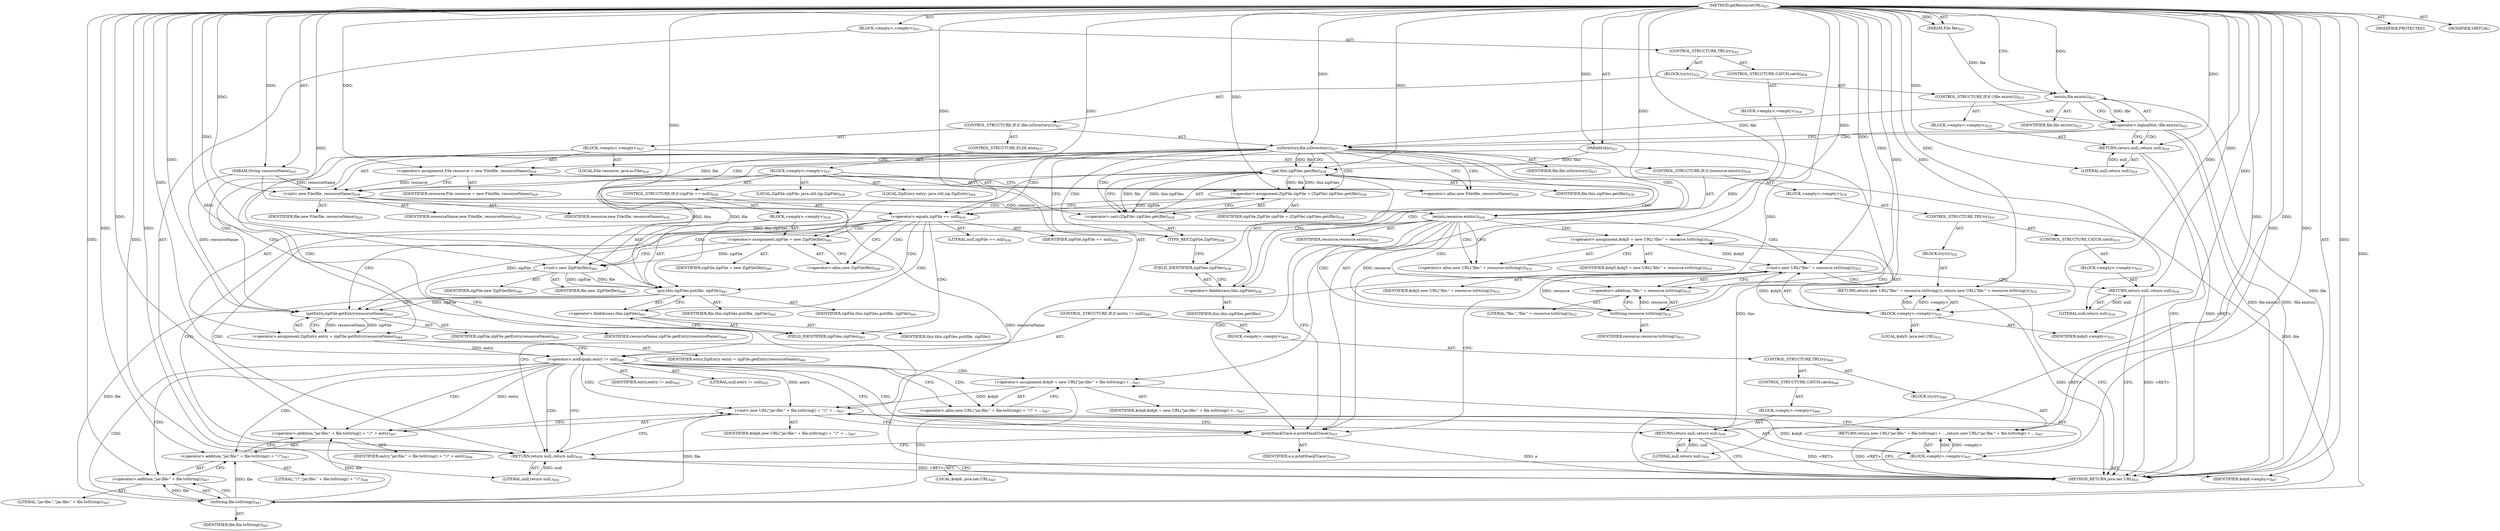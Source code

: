 digraph "getResourceURL" {  
"111669149728" [label = <(METHOD,getResourceURL)<SUB>921</SUB>> ]
"115964117067" [label = <(PARAM,this)<SUB>921</SUB>> ]
"115964117068" [label = <(PARAM,File file)<SUB>921</SUB>> ]
"115964117069" [label = <(PARAM,String resourceName)<SUB>921</SUB>> ]
"25769803872" [label = <(BLOCK,&lt;empty&gt;,&lt;empty&gt;)<SUB>921</SUB>> ]
"47244640317" [label = <(CONTROL_STRUCTURE,TRY,try)<SUB>922</SUB>> ]
"25769803873" [label = <(BLOCK,try,try)<SUB>922</SUB>> ]
"47244640318" [label = <(CONTROL_STRUCTURE,IF,if (!file.exists()))<SUB>923</SUB>> ]
"30064771505" [label = <(&lt;operator&gt;.logicalNot,!file.exists())<SUB>923</SUB>> ]
"30064771506" [label = <(exists,file.exists())<SUB>923</SUB>> ]
"68719477120" [label = <(IDENTIFIER,file,file.exists())<SUB>923</SUB>> ]
"25769803874" [label = <(BLOCK,&lt;empty&gt;,&lt;empty&gt;)<SUB>923</SUB>> ]
"146028888080" [label = <(RETURN,return null;,return null;)<SUB>924</SUB>> ]
"90194313316" [label = <(LITERAL,null,return null;)<SUB>924</SUB>> ]
"47244640319" [label = <(CONTROL_STRUCTURE,IF,if (file.isDirectory()))<SUB>927</SUB>> ]
"30064771507" [label = <(isDirectory,file.isDirectory())<SUB>927</SUB>> ]
"68719477121" [label = <(IDENTIFIER,file,file.isDirectory())<SUB>927</SUB>> ]
"25769803875" [label = <(BLOCK,&lt;empty&gt;,&lt;empty&gt;)<SUB>927</SUB>> ]
"94489280547" [label = <(LOCAL,File resource: java.io.File)<SUB>928</SUB>> ]
"30064771508" [label = <(&lt;operator&gt;.assignment,File resource = new File(file, resourceName))<SUB>928</SUB>> ]
"68719477122" [label = <(IDENTIFIER,resource,File resource = new File(file, resourceName))<SUB>928</SUB>> ]
"30064771509" [label = <(&lt;operator&gt;.alloc,new File(file, resourceName))<SUB>928</SUB>> ]
"30064771510" [label = <(&lt;init&gt;,new File(file, resourceName))<SUB>928</SUB>> ]
"68719477123" [label = <(IDENTIFIER,resource,new File(file, resourceName))<SUB>928</SUB>> ]
"68719477124" [label = <(IDENTIFIER,file,new File(file, resourceName))<SUB>928</SUB>> ]
"68719477125" [label = <(IDENTIFIER,resourceName,new File(file, resourceName))<SUB>928</SUB>> ]
"47244640320" [label = <(CONTROL_STRUCTURE,IF,if (resource.exists()))<SUB>930</SUB>> ]
"30064771511" [label = <(exists,resource.exists())<SUB>930</SUB>> ]
"68719477126" [label = <(IDENTIFIER,resource,resource.exists())<SUB>930</SUB>> ]
"25769803876" [label = <(BLOCK,&lt;empty&gt;,&lt;empty&gt;)<SUB>930</SUB>> ]
"47244640321" [label = <(CONTROL_STRUCTURE,TRY,try)<SUB>931</SUB>> ]
"25769803877" [label = <(BLOCK,try,try)<SUB>931</SUB>> ]
"146028888081" [label = <(RETURN,return new URL(&quot;file:&quot; + resource.toString());,return new URL(&quot;file:&quot; + resource.toString());)<SUB>932</SUB>> ]
"25769803878" [label = <(BLOCK,&lt;empty&gt;,&lt;empty&gt;)<SUB>932</SUB>> ]
"94489280548" [label = <(LOCAL,$obj5: java.net.URL)<SUB>932</SUB>> ]
"30064771512" [label = <(&lt;operator&gt;.assignment,$obj5 = new URL(&quot;file:&quot; + resource.toString()))<SUB>932</SUB>> ]
"68719477127" [label = <(IDENTIFIER,$obj5,$obj5 = new URL(&quot;file:&quot; + resource.toString()))<SUB>932</SUB>> ]
"30064771513" [label = <(&lt;operator&gt;.alloc,new URL(&quot;file:&quot; + resource.toString()))<SUB>932</SUB>> ]
"30064771514" [label = <(&lt;init&gt;,new URL(&quot;file:&quot; + resource.toString()))<SUB>932</SUB>> ]
"68719477128" [label = <(IDENTIFIER,$obj5,new URL(&quot;file:&quot; + resource.toString()))<SUB>932</SUB>> ]
"30064771515" [label = <(&lt;operator&gt;.addition,&quot;file:&quot; + resource.toString())<SUB>932</SUB>> ]
"90194313317" [label = <(LITERAL,&quot;file:&quot;,&quot;file:&quot; + resource.toString())<SUB>932</SUB>> ]
"30064771516" [label = <(toString,resource.toString())<SUB>932</SUB>> ]
"68719477129" [label = <(IDENTIFIER,resource,resource.toString())<SUB>932</SUB>> ]
"68719477130" [label = <(IDENTIFIER,$obj5,&lt;empty&gt;)<SUB>932</SUB>> ]
"47244640322" [label = <(CONTROL_STRUCTURE,CATCH,catch)<SUB>933</SUB>> ]
"25769803879" [label = <(BLOCK,&lt;empty&gt;,&lt;empty&gt;)<SUB>933</SUB>> ]
"146028888082" [label = <(RETURN,return null;,return null;)<SUB>934</SUB>> ]
"90194313318" [label = <(LITERAL,null,return null;)<SUB>934</SUB>> ]
"47244640323" [label = <(CONTROL_STRUCTURE,ELSE,else)<SUB>937</SUB>> ]
"25769803880" [label = <(BLOCK,&lt;empty&gt;,&lt;empty&gt;)<SUB>937</SUB>> ]
"94489280549" [label = <(LOCAL,ZipFile zipFile: java.util.zip.ZipFile)<SUB>938</SUB>> ]
"30064771517" [label = <(&lt;operator&gt;.assignment,ZipFile zipFile = (ZipFile) zipFiles.get(file))<SUB>938</SUB>> ]
"68719477131" [label = <(IDENTIFIER,zipFile,ZipFile zipFile = (ZipFile) zipFiles.get(file))<SUB>938</SUB>> ]
"30064771518" [label = <(&lt;operator&gt;.cast,(ZipFile) zipFiles.get(file))<SUB>938</SUB>> ]
"180388626440" [label = <(TYPE_REF,ZipFile,ZipFile)<SUB>938</SUB>> ]
"30064771519" [label = <(get,this.zipFiles.get(file))<SUB>938</SUB>> ]
"30064771520" [label = <(&lt;operator&gt;.fieldAccess,this.zipFiles)<SUB>938</SUB>> ]
"68719477132" [label = <(IDENTIFIER,this,this.zipFiles.get(file))> ]
"55834574954" [label = <(FIELD_IDENTIFIER,zipFiles,zipFiles)<SUB>938</SUB>> ]
"68719477133" [label = <(IDENTIFIER,file,this.zipFiles.get(file))<SUB>938</SUB>> ]
"47244640324" [label = <(CONTROL_STRUCTURE,IF,if (zipFile == null))<SUB>939</SUB>> ]
"30064771521" [label = <(&lt;operator&gt;.equals,zipFile == null)<SUB>939</SUB>> ]
"68719477134" [label = <(IDENTIFIER,zipFile,zipFile == null)<SUB>939</SUB>> ]
"90194313319" [label = <(LITERAL,null,zipFile == null)<SUB>939</SUB>> ]
"25769803881" [label = <(BLOCK,&lt;empty&gt;,&lt;empty&gt;)<SUB>939</SUB>> ]
"30064771522" [label = <(&lt;operator&gt;.assignment,zipFile = new ZipFile(file))<SUB>940</SUB>> ]
"68719477135" [label = <(IDENTIFIER,zipFile,zipFile = new ZipFile(file))<SUB>940</SUB>> ]
"30064771523" [label = <(&lt;operator&gt;.alloc,new ZipFile(file))<SUB>940</SUB>> ]
"30064771524" [label = <(&lt;init&gt;,new ZipFile(file))<SUB>940</SUB>> ]
"68719477136" [label = <(IDENTIFIER,zipFile,new ZipFile(file))<SUB>940</SUB>> ]
"68719477137" [label = <(IDENTIFIER,file,new ZipFile(file))<SUB>940</SUB>> ]
"30064771525" [label = <(put,this.zipFiles.put(file, zipFile))<SUB>941</SUB>> ]
"30064771526" [label = <(&lt;operator&gt;.fieldAccess,this.zipFiles)<SUB>941</SUB>> ]
"68719477138" [label = <(IDENTIFIER,this,this.zipFiles.put(file, zipFile))> ]
"55834574955" [label = <(FIELD_IDENTIFIER,zipFiles,zipFiles)<SUB>941</SUB>> ]
"68719477139" [label = <(IDENTIFIER,file,this.zipFiles.put(file, zipFile))<SUB>941</SUB>> ]
"68719477140" [label = <(IDENTIFIER,zipFile,this.zipFiles.put(file, zipFile))<SUB>941</SUB>> ]
"94489280550" [label = <(LOCAL,ZipEntry entry: java.util.zip.ZipEntry)<SUB>944</SUB>> ]
"30064771527" [label = <(&lt;operator&gt;.assignment,ZipEntry entry = zipFile.getEntry(resourceName))<SUB>944</SUB>> ]
"68719477141" [label = <(IDENTIFIER,entry,ZipEntry entry = zipFile.getEntry(resourceName))<SUB>944</SUB>> ]
"30064771528" [label = <(getEntry,zipFile.getEntry(resourceName))<SUB>944</SUB>> ]
"68719477142" [label = <(IDENTIFIER,zipFile,zipFile.getEntry(resourceName))<SUB>944</SUB>> ]
"68719477143" [label = <(IDENTIFIER,resourceName,zipFile.getEntry(resourceName))<SUB>944</SUB>> ]
"47244640325" [label = <(CONTROL_STRUCTURE,IF,if (entry != null))<SUB>945</SUB>> ]
"30064771529" [label = <(&lt;operator&gt;.notEquals,entry != null)<SUB>945</SUB>> ]
"68719477144" [label = <(IDENTIFIER,entry,entry != null)<SUB>945</SUB>> ]
"90194313320" [label = <(LITERAL,null,entry != null)<SUB>945</SUB>> ]
"25769803882" [label = <(BLOCK,&lt;empty&gt;,&lt;empty&gt;)<SUB>945</SUB>> ]
"47244640326" [label = <(CONTROL_STRUCTURE,TRY,try)<SUB>946</SUB>> ]
"25769803883" [label = <(BLOCK,try,try)<SUB>946</SUB>> ]
"146028888083" [label = <(RETURN,return new URL(&quot;jar:file:&quot; + file.toString() + ...,return new URL(&quot;jar:file:&quot; + file.toString() + ...)<SUB>947</SUB>> ]
"25769803884" [label = <(BLOCK,&lt;empty&gt;,&lt;empty&gt;)<SUB>947</SUB>> ]
"94489280551" [label = <(LOCAL,$obj6: java.net.URL)<SUB>947</SUB>> ]
"30064771530" [label = <(&lt;operator&gt;.assignment,$obj6 = new URL(&quot;jar:file:&quot; + file.toString() +...)<SUB>947</SUB>> ]
"68719477145" [label = <(IDENTIFIER,$obj6,$obj6 = new URL(&quot;jar:file:&quot; + file.toString() +...)<SUB>947</SUB>> ]
"30064771531" [label = <(&lt;operator&gt;.alloc,new URL(&quot;jar:file:&quot; + file.toString() + &quot;!/&quot; + ...)<SUB>947</SUB>> ]
"30064771532" [label = <(&lt;init&gt;,new URL(&quot;jar:file:&quot; + file.toString() + &quot;!/&quot; + ...)<SUB>947</SUB>> ]
"68719477146" [label = <(IDENTIFIER,$obj6,new URL(&quot;jar:file:&quot; + file.toString() + &quot;!/&quot; + ...)<SUB>947</SUB>> ]
"30064771533" [label = <(&lt;operator&gt;.addition,&quot;jar:file:&quot; + file.toString() + &quot;!/&quot; + entry)<SUB>947</SUB>> ]
"30064771534" [label = <(&lt;operator&gt;.addition,&quot;jar:file:&quot; + file.toString() + &quot;!/&quot;)<SUB>947</SUB>> ]
"30064771535" [label = <(&lt;operator&gt;.addition,&quot;jar:file:&quot; + file.toString())<SUB>947</SUB>> ]
"90194313321" [label = <(LITERAL,&quot;jar:file:&quot;,&quot;jar:file:&quot; + file.toString())<SUB>947</SUB>> ]
"30064771536" [label = <(toString,file.toString())<SUB>947</SUB>> ]
"68719477147" [label = <(IDENTIFIER,file,file.toString())<SUB>947</SUB>> ]
"90194313322" [label = <(LITERAL,&quot;!/&quot;,&quot;jar:file:&quot; + file.toString() + &quot;!/&quot;)<SUB>948</SUB>> ]
"68719477148" [label = <(IDENTIFIER,entry,&quot;jar:file:&quot; + file.toString() + &quot;!/&quot; + entry)<SUB>948</SUB>> ]
"68719477149" [label = <(IDENTIFIER,$obj6,&lt;empty&gt;)<SUB>947</SUB>> ]
"47244640327" [label = <(CONTROL_STRUCTURE,CATCH,catch)<SUB>949</SUB>> ]
"25769803885" [label = <(BLOCK,&lt;empty&gt;,&lt;empty&gt;)<SUB>949</SUB>> ]
"146028888084" [label = <(RETURN,return null;,return null;)<SUB>950</SUB>> ]
"90194313323" [label = <(LITERAL,null,return null;)<SUB>950</SUB>> ]
"47244640328" [label = <(CONTROL_STRUCTURE,CATCH,catch)<SUB>954</SUB>> ]
"25769803886" [label = <(BLOCK,&lt;empty&gt;,&lt;empty&gt;)<SUB>954</SUB>> ]
"30064771537" [label = <(printStackTrace,e.printStackTrace())<SUB>955</SUB>> ]
"68719477150" [label = <(IDENTIFIER,e,e.printStackTrace())<SUB>955</SUB>> ]
"146028888085" [label = <(RETURN,return null;,return null;)<SUB>958</SUB>> ]
"90194313324" [label = <(LITERAL,null,return null;)<SUB>958</SUB>> ]
"133143986261" [label = <(MODIFIER,PROTECTED)> ]
"133143986262" [label = <(MODIFIER,VIRTUAL)> ]
"128849018912" [label = <(METHOD_RETURN,java.net.URL)<SUB>921</SUB>> ]
  "111669149728" -> "115964117067"  [ label = "AST: "] 
  "111669149728" -> "115964117068"  [ label = "AST: "] 
  "111669149728" -> "115964117069"  [ label = "AST: "] 
  "111669149728" -> "25769803872"  [ label = "AST: "] 
  "111669149728" -> "133143986261"  [ label = "AST: "] 
  "111669149728" -> "133143986262"  [ label = "AST: "] 
  "111669149728" -> "128849018912"  [ label = "AST: "] 
  "25769803872" -> "47244640317"  [ label = "AST: "] 
  "25769803872" -> "146028888085"  [ label = "AST: "] 
  "47244640317" -> "25769803873"  [ label = "AST: "] 
  "47244640317" -> "47244640328"  [ label = "AST: "] 
  "25769803873" -> "47244640318"  [ label = "AST: "] 
  "25769803873" -> "47244640319"  [ label = "AST: "] 
  "47244640318" -> "30064771505"  [ label = "AST: "] 
  "47244640318" -> "25769803874"  [ label = "AST: "] 
  "30064771505" -> "30064771506"  [ label = "AST: "] 
  "30064771506" -> "68719477120"  [ label = "AST: "] 
  "25769803874" -> "146028888080"  [ label = "AST: "] 
  "146028888080" -> "90194313316"  [ label = "AST: "] 
  "47244640319" -> "30064771507"  [ label = "AST: "] 
  "47244640319" -> "25769803875"  [ label = "AST: "] 
  "47244640319" -> "47244640323"  [ label = "AST: "] 
  "30064771507" -> "68719477121"  [ label = "AST: "] 
  "25769803875" -> "94489280547"  [ label = "AST: "] 
  "25769803875" -> "30064771508"  [ label = "AST: "] 
  "25769803875" -> "30064771510"  [ label = "AST: "] 
  "25769803875" -> "47244640320"  [ label = "AST: "] 
  "30064771508" -> "68719477122"  [ label = "AST: "] 
  "30064771508" -> "30064771509"  [ label = "AST: "] 
  "30064771510" -> "68719477123"  [ label = "AST: "] 
  "30064771510" -> "68719477124"  [ label = "AST: "] 
  "30064771510" -> "68719477125"  [ label = "AST: "] 
  "47244640320" -> "30064771511"  [ label = "AST: "] 
  "47244640320" -> "25769803876"  [ label = "AST: "] 
  "30064771511" -> "68719477126"  [ label = "AST: "] 
  "25769803876" -> "47244640321"  [ label = "AST: "] 
  "47244640321" -> "25769803877"  [ label = "AST: "] 
  "47244640321" -> "47244640322"  [ label = "AST: "] 
  "25769803877" -> "146028888081"  [ label = "AST: "] 
  "146028888081" -> "25769803878"  [ label = "AST: "] 
  "25769803878" -> "94489280548"  [ label = "AST: "] 
  "25769803878" -> "30064771512"  [ label = "AST: "] 
  "25769803878" -> "30064771514"  [ label = "AST: "] 
  "25769803878" -> "68719477130"  [ label = "AST: "] 
  "30064771512" -> "68719477127"  [ label = "AST: "] 
  "30064771512" -> "30064771513"  [ label = "AST: "] 
  "30064771514" -> "68719477128"  [ label = "AST: "] 
  "30064771514" -> "30064771515"  [ label = "AST: "] 
  "30064771515" -> "90194313317"  [ label = "AST: "] 
  "30064771515" -> "30064771516"  [ label = "AST: "] 
  "30064771516" -> "68719477129"  [ label = "AST: "] 
  "47244640322" -> "25769803879"  [ label = "AST: "] 
  "25769803879" -> "146028888082"  [ label = "AST: "] 
  "146028888082" -> "90194313318"  [ label = "AST: "] 
  "47244640323" -> "25769803880"  [ label = "AST: "] 
  "25769803880" -> "94489280549"  [ label = "AST: "] 
  "25769803880" -> "30064771517"  [ label = "AST: "] 
  "25769803880" -> "47244640324"  [ label = "AST: "] 
  "25769803880" -> "94489280550"  [ label = "AST: "] 
  "25769803880" -> "30064771527"  [ label = "AST: "] 
  "25769803880" -> "47244640325"  [ label = "AST: "] 
  "30064771517" -> "68719477131"  [ label = "AST: "] 
  "30064771517" -> "30064771518"  [ label = "AST: "] 
  "30064771518" -> "180388626440"  [ label = "AST: "] 
  "30064771518" -> "30064771519"  [ label = "AST: "] 
  "30064771519" -> "30064771520"  [ label = "AST: "] 
  "30064771519" -> "68719477133"  [ label = "AST: "] 
  "30064771520" -> "68719477132"  [ label = "AST: "] 
  "30064771520" -> "55834574954"  [ label = "AST: "] 
  "47244640324" -> "30064771521"  [ label = "AST: "] 
  "47244640324" -> "25769803881"  [ label = "AST: "] 
  "30064771521" -> "68719477134"  [ label = "AST: "] 
  "30064771521" -> "90194313319"  [ label = "AST: "] 
  "25769803881" -> "30064771522"  [ label = "AST: "] 
  "25769803881" -> "30064771524"  [ label = "AST: "] 
  "25769803881" -> "30064771525"  [ label = "AST: "] 
  "30064771522" -> "68719477135"  [ label = "AST: "] 
  "30064771522" -> "30064771523"  [ label = "AST: "] 
  "30064771524" -> "68719477136"  [ label = "AST: "] 
  "30064771524" -> "68719477137"  [ label = "AST: "] 
  "30064771525" -> "30064771526"  [ label = "AST: "] 
  "30064771525" -> "68719477139"  [ label = "AST: "] 
  "30064771525" -> "68719477140"  [ label = "AST: "] 
  "30064771526" -> "68719477138"  [ label = "AST: "] 
  "30064771526" -> "55834574955"  [ label = "AST: "] 
  "30064771527" -> "68719477141"  [ label = "AST: "] 
  "30064771527" -> "30064771528"  [ label = "AST: "] 
  "30064771528" -> "68719477142"  [ label = "AST: "] 
  "30064771528" -> "68719477143"  [ label = "AST: "] 
  "47244640325" -> "30064771529"  [ label = "AST: "] 
  "47244640325" -> "25769803882"  [ label = "AST: "] 
  "30064771529" -> "68719477144"  [ label = "AST: "] 
  "30064771529" -> "90194313320"  [ label = "AST: "] 
  "25769803882" -> "47244640326"  [ label = "AST: "] 
  "47244640326" -> "25769803883"  [ label = "AST: "] 
  "47244640326" -> "47244640327"  [ label = "AST: "] 
  "25769803883" -> "146028888083"  [ label = "AST: "] 
  "146028888083" -> "25769803884"  [ label = "AST: "] 
  "25769803884" -> "94489280551"  [ label = "AST: "] 
  "25769803884" -> "30064771530"  [ label = "AST: "] 
  "25769803884" -> "30064771532"  [ label = "AST: "] 
  "25769803884" -> "68719477149"  [ label = "AST: "] 
  "30064771530" -> "68719477145"  [ label = "AST: "] 
  "30064771530" -> "30064771531"  [ label = "AST: "] 
  "30064771532" -> "68719477146"  [ label = "AST: "] 
  "30064771532" -> "30064771533"  [ label = "AST: "] 
  "30064771533" -> "30064771534"  [ label = "AST: "] 
  "30064771533" -> "68719477148"  [ label = "AST: "] 
  "30064771534" -> "30064771535"  [ label = "AST: "] 
  "30064771534" -> "90194313322"  [ label = "AST: "] 
  "30064771535" -> "90194313321"  [ label = "AST: "] 
  "30064771535" -> "30064771536"  [ label = "AST: "] 
  "30064771536" -> "68719477147"  [ label = "AST: "] 
  "47244640327" -> "25769803885"  [ label = "AST: "] 
  "25769803885" -> "146028888084"  [ label = "AST: "] 
  "146028888084" -> "90194313323"  [ label = "AST: "] 
  "47244640328" -> "25769803886"  [ label = "AST: "] 
  "25769803886" -> "30064771537"  [ label = "AST: "] 
  "30064771537" -> "68719477150"  [ label = "AST: "] 
  "146028888085" -> "90194313324"  [ label = "AST: "] 
  "146028888085" -> "128849018912"  [ label = "CFG: "] 
  "30064771505" -> "146028888080"  [ label = "CFG: "] 
  "30064771505" -> "30064771507"  [ label = "CFG: "] 
  "30064771507" -> "30064771509"  [ label = "CFG: "] 
  "30064771507" -> "180388626440"  [ label = "CFG: "] 
  "30064771537" -> "146028888085"  [ label = "CFG: "] 
  "30064771506" -> "30064771505"  [ label = "CFG: "] 
  "146028888080" -> "128849018912"  [ label = "CFG: "] 
  "30064771508" -> "30064771510"  [ label = "CFG: "] 
  "30064771510" -> "30064771511"  [ label = "CFG: "] 
  "30064771509" -> "30064771508"  [ label = "CFG: "] 
  "30064771511" -> "30064771537"  [ label = "CFG: "] 
  "30064771511" -> "30064771513"  [ label = "CFG: "] 
  "30064771511" -> "146028888085"  [ label = "CFG: "] 
  "30064771517" -> "30064771521"  [ label = "CFG: "] 
  "30064771527" -> "30064771529"  [ label = "CFG: "] 
  "30064771518" -> "30064771517"  [ label = "CFG: "] 
  "30064771521" -> "30064771523"  [ label = "CFG: "] 
  "30064771521" -> "30064771528"  [ label = "CFG: "] 
  "30064771528" -> "30064771527"  [ label = "CFG: "] 
  "30064771529" -> "30064771537"  [ label = "CFG: "] 
  "30064771529" -> "30064771531"  [ label = "CFG: "] 
  "30064771529" -> "146028888085"  [ label = "CFG: "] 
  "180388626440" -> "55834574954"  [ label = "CFG: "] 
  "30064771519" -> "30064771518"  [ label = "CFG: "] 
  "30064771522" -> "30064771524"  [ label = "CFG: "] 
  "30064771524" -> "55834574955"  [ label = "CFG: "] 
  "30064771525" -> "30064771528"  [ label = "CFG: "] 
  "146028888081" -> "128849018912"  [ label = "CFG: "] 
  "30064771520" -> "30064771519"  [ label = "CFG: "] 
  "30064771523" -> "30064771522"  [ label = "CFG: "] 
  "30064771526" -> "30064771525"  [ label = "CFG: "] 
  "146028888082" -> "128849018912"  [ label = "CFG: "] 
  "55834574954" -> "30064771520"  [ label = "CFG: "] 
  "55834574955" -> "30064771526"  [ label = "CFG: "] 
  "146028888083" -> "128849018912"  [ label = "CFG: "] 
  "30064771512" -> "30064771516"  [ label = "CFG: "] 
  "30064771514" -> "146028888081"  [ label = "CFG: "] 
  "30064771514" -> "30064771537"  [ label = "CFG: "] 
  "30064771514" -> "146028888082"  [ label = "CFG: "] 
  "30064771514" -> "146028888085"  [ label = "CFG: "] 
  "146028888084" -> "128849018912"  [ label = "CFG: "] 
  "30064771513" -> "30064771512"  [ label = "CFG: "] 
  "30064771515" -> "30064771514"  [ label = "CFG: "] 
  "30064771530" -> "30064771536"  [ label = "CFG: "] 
  "30064771532" -> "146028888083"  [ label = "CFG: "] 
  "30064771532" -> "30064771537"  [ label = "CFG: "] 
  "30064771532" -> "146028888084"  [ label = "CFG: "] 
  "30064771532" -> "146028888085"  [ label = "CFG: "] 
  "30064771516" -> "30064771515"  [ label = "CFG: "] 
  "30064771531" -> "30064771530"  [ label = "CFG: "] 
  "30064771533" -> "30064771532"  [ label = "CFG: "] 
  "30064771534" -> "30064771533"  [ label = "CFG: "] 
  "30064771535" -> "30064771534"  [ label = "CFG: "] 
  "30064771536" -> "30064771535"  [ label = "CFG: "] 
  "111669149728" -> "30064771506"  [ label = "CFG: "] 
  "146028888082" -> "128849018912"  [ label = "DDG: &lt;RET&gt;"] 
  "146028888084" -> "128849018912"  [ label = "DDG: &lt;RET&gt;"] 
  "146028888085" -> "128849018912"  [ label = "DDG: &lt;RET&gt;"] 
  "146028888081" -> "128849018912"  [ label = "DDG: &lt;RET&gt;"] 
  "146028888083" -> "128849018912"  [ label = "DDG: &lt;RET&gt;"] 
  "146028888080" -> "128849018912"  [ label = "DDG: &lt;RET&gt;"] 
  "115964117067" -> "128849018912"  [ label = "DDG: this"] 
  "115964117069" -> "128849018912"  [ label = "DDG: resourceName"] 
  "30064771506" -> "128849018912"  [ label = "DDG: file"] 
  "30064771505" -> "128849018912"  [ label = "DDG: file.exists()"] 
  "30064771505" -> "128849018912"  [ label = "DDG: !file.exists()"] 
  "30064771537" -> "128849018912"  [ label = "DDG: e"] 
  "111669149728" -> "115964117067"  [ label = "DDG: "] 
  "111669149728" -> "115964117068"  [ label = "DDG: "] 
  "111669149728" -> "115964117069"  [ label = "DDG: "] 
  "90194313324" -> "146028888085"  [ label = "DDG: null"] 
  "111669149728" -> "146028888085"  [ label = "DDG: "] 
  "111669149728" -> "90194313324"  [ label = "DDG: "] 
  "30064771506" -> "30064771505"  [ label = "DDG: file"] 
  "90194313316" -> "146028888080"  [ label = "DDG: null"] 
  "111669149728" -> "146028888080"  [ label = "DDG: "] 
  "30064771506" -> "30064771507"  [ label = "DDG: file"] 
  "111669149728" -> "30064771507"  [ label = "DDG: "] 
  "111669149728" -> "30064771508"  [ label = "DDG: "] 
  "111669149728" -> "30064771537"  [ label = "DDG: "] 
  "115964117068" -> "30064771506"  [ label = "DDG: file"] 
  "111669149728" -> "30064771506"  [ label = "DDG: "] 
  "111669149728" -> "90194313316"  [ label = "DDG: "] 
  "30064771508" -> "30064771510"  [ label = "DDG: resource"] 
  "111669149728" -> "30064771510"  [ label = "DDG: "] 
  "30064771507" -> "30064771510"  [ label = "DDG: file"] 
  "115964117069" -> "30064771510"  [ label = "DDG: resourceName"] 
  "111669149728" -> "30064771517"  [ label = "DDG: "] 
  "30064771519" -> "30064771517"  [ label = "DDG: this.zipFiles"] 
  "30064771519" -> "30064771517"  [ label = "DDG: file"] 
  "30064771528" -> "30064771527"  [ label = "DDG: zipFile"] 
  "30064771528" -> "30064771527"  [ label = "DDG: resourceName"] 
  "30064771510" -> "30064771511"  [ label = "DDG: resource"] 
  "111669149728" -> "30064771511"  [ label = "DDG: "] 
  "111669149728" -> "30064771518"  [ label = "DDG: "] 
  "30064771519" -> "30064771518"  [ label = "DDG: this.zipFiles"] 
  "30064771519" -> "30064771518"  [ label = "DDG: file"] 
  "30064771517" -> "30064771521"  [ label = "DDG: zipFile"] 
  "111669149728" -> "30064771521"  [ label = "DDG: "] 
  "111669149728" -> "30064771522"  [ label = "DDG: "] 
  "30064771521" -> "30064771528"  [ label = "DDG: zipFile"] 
  "30064771525" -> "30064771528"  [ label = "DDG: zipFile"] 
  "111669149728" -> "30064771528"  [ label = "DDG: "] 
  "115964117069" -> "30064771528"  [ label = "DDG: resourceName"] 
  "30064771527" -> "30064771529"  [ label = "DDG: entry"] 
  "111669149728" -> "30064771529"  [ label = "DDG: "] 
  "25769803878" -> "146028888081"  [ label = "DDG: "] 
  "25769803878" -> "146028888081"  [ label = "DDG: &lt;empty&gt;"] 
  "111669149728" -> "146028888081"  [ label = "DDG: "] 
  "115964117067" -> "30064771519"  [ label = "DDG: this"] 
  "30064771507" -> "30064771519"  [ label = "DDG: file"] 
  "111669149728" -> "30064771519"  [ label = "DDG: "] 
  "30064771522" -> "30064771524"  [ label = "DDG: zipFile"] 
  "111669149728" -> "30064771524"  [ label = "DDG: "] 
  "30064771519" -> "30064771524"  [ label = "DDG: file"] 
  "115964117067" -> "30064771525"  [ label = "DDG: this"] 
  "30064771519" -> "30064771525"  [ label = "DDG: this.zipFiles"] 
  "30064771524" -> "30064771525"  [ label = "DDG: file"] 
  "111669149728" -> "30064771525"  [ label = "DDG: "] 
  "30064771524" -> "30064771525"  [ label = "DDG: zipFile"] 
  "30064771514" -> "25769803878"  [ label = "DDG: $obj5"] 
  "111669149728" -> "25769803878"  [ label = "DDG: "] 
  "90194313318" -> "146028888082"  [ label = "DDG: null"] 
  "111669149728" -> "146028888082"  [ label = "DDG: "] 
  "25769803884" -> "146028888083"  [ label = "DDG: "] 
  "25769803884" -> "146028888083"  [ label = "DDG: &lt;empty&gt;"] 
  "111669149728" -> "146028888083"  [ label = "DDG: "] 
  "111669149728" -> "30064771512"  [ label = "DDG: "] 
  "111669149728" -> "68719477130"  [ label = "DDG: "] 
  "111669149728" -> "90194313318"  [ label = "DDG: "] 
  "30064771532" -> "25769803884"  [ label = "DDG: $obj6"] 
  "111669149728" -> "25769803884"  [ label = "DDG: "] 
  "90194313323" -> "146028888084"  [ label = "DDG: null"] 
  "111669149728" -> "146028888084"  [ label = "DDG: "] 
  "30064771512" -> "30064771514"  [ label = "DDG: $obj5"] 
  "111669149728" -> "30064771514"  [ label = "DDG: "] 
  "30064771516" -> "30064771514"  [ label = "DDG: resource"] 
  "111669149728" -> "30064771530"  [ label = "DDG: "] 
  "111669149728" -> "68719477149"  [ label = "DDG: "] 
  "111669149728" -> "90194313323"  [ label = "DDG: "] 
  "111669149728" -> "30064771515"  [ label = "DDG: "] 
  "30064771516" -> "30064771515"  [ label = "DDG: resource"] 
  "30064771530" -> "30064771532"  [ label = "DDG: $obj6"] 
  "111669149728" -> "30064771532"  [ label = "DDG: "] 
  "30064771536" -> "30064771532"  [ label = "DDG: file"] 
  "30064771529" -> "30064771532"  [ label = "DDG: entry"] 
  "30064771511" -> "30064771516"  [ label = "DDG: resource"] 
  "111669149728" -> "30064771516"  [ label = "DDG: "] 
  "111669149728" -> "30064771533"  [ label = "DDG: "] 
  "30064771536" -> "30064771533"  [ label = "DDG: file"] 
  "30064771529" -> "30064771533"  [ label = "DDG: entry"] 
  "111669149728" -> "30064771534"  [ label = "DDG: "] 
  "30064771536" -> "30064771534"  [ label = "DDG: file"] 
  "111669149728" -> "30064771535"  [ label = "DDG: "] 
  "30064771536" -> "30064771535"  [ label = "DDG: file"] 
  "30064771519" -> "30064771536"  [ label = "DDG: file"] 
  "30064771525" -> "30064771536"  [ label = "DDG: file"] 
  "111669149728" -> "30064771536"  [ label = "DDG: "] 
  "30064771505" -> "30064771507"  [ label = "CDG: "] 
  "30064771505" -> "146028888080"  [ label = "CDG: "] 
  "30064771507" -> "55834574954"  [ label = "CDG: "] 
  "30064771507" -> "30064771521"  [ label = "CDG: "] 
  "30064771507" -> "30064771520"  [ label = "CDG: "] 
  "30064771507" -> "30064771519"  [ label = "CDG: "] 
  "30064771507" -> "30064771518"  [ label = "CDG: "] 
  "30064771507" -> "30064771517"  [ label = "CDG: "] 
  "30064771507" -> "30064771511"  [ label = "CDG: "] 
  "30064771507" -> "30064771510"  [ label = "CDG: "] 
  "30064771507" -> "30064771509"  [ label = "CDG: "] 
  "30064771507" -> "30064771508"  [ label = "CDG: "] 
  "30064771507" -> "30064771529"  [ label = "CDG: "] 
  "30064771507" -> "30064771528"  [ label = "CDG: "] 
  "30064771507" -> "30064771527"  [ label = "CDG: "] 
  "30064771507" -> "180388626440"  [ label = "CDG: "] 
  "30064771511" -> "30064771516"  [ label = "CDG: "] 
  "30064771511" -> "30064771515"  [ label = "CDG: "] 
  "30064771511" -> "30064771514"  [ label = "CDG: "] 
  "30064771511" -> "30064771513"  [ label = "CDG: "] 
  "30064771511" -> "30064771512"  [ label = "CDG: "] 
  "30064771511" -> "30064771537"  [ label = "CDG: "] 
  "30064771511" -> "146028888085"  [ label = "CDG: "] 
  "30064771521" -> "55834574955"  [ label = "CDG: "] 
  "30064771521" -> "30064771526"  [ label = "CDG: "] 
  "30064771521" -> "30064771525"  [ label = "CDG: "] 
  "30064771521" -> "30064771524"  [ label = "CDG: "] 
  "30064771521" -> "30064771523"  [ label = "CDG: "] 
  "30064771521" -> "30064771522"  [ label = "CDG: "] 
  "30064771529" -> "30064771537"  [ label = "CDG: "] 
  "30064771529" -> "30064771536"  [ label = "CDG: "] 
  "30064771529" -> "30064771535"  [ label = "CDG: "] 
  "30064771529" -> "30064771534"  [ label = "CDG: "] 
  "30064771529" -> "30064771533"  [ label = "CDG: "] 
  "30064771529" -> "30064771532"  [ label = "CDG: "] 
  "30064771529" -> "30064771531"  [ label = "CDG: "] 
  "30064771529" -> "30064771530"  [ label = "CDG: "] 
  "30064771529" -> "146028888085"  [ label = "CDG: "] 
}
